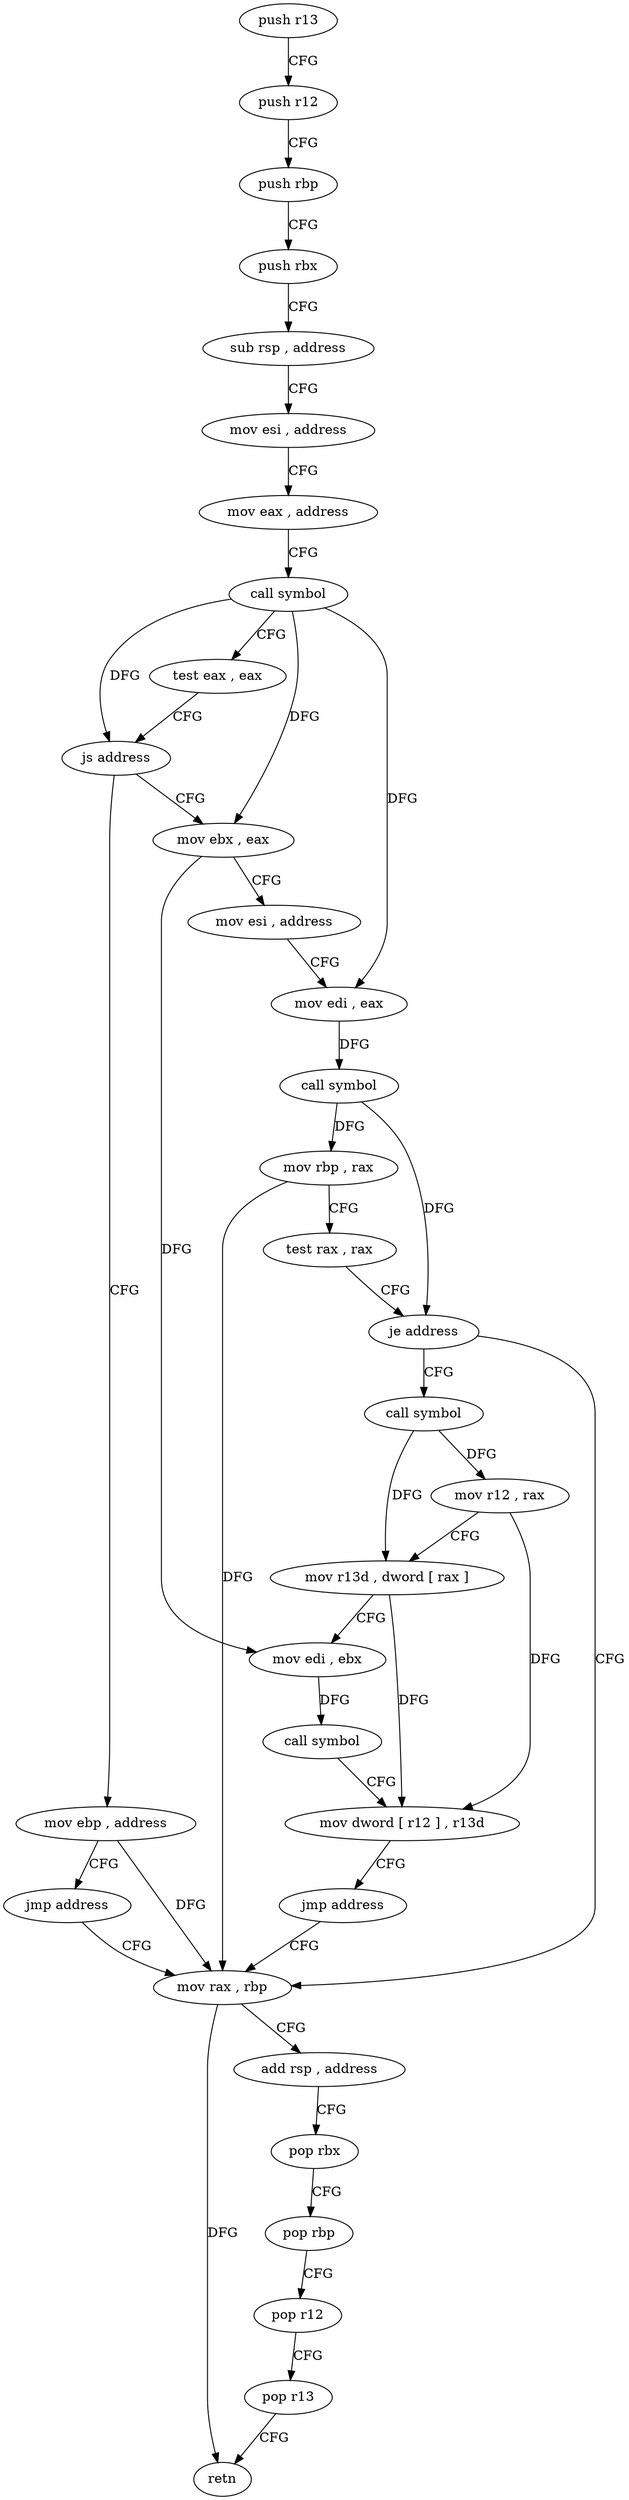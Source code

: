 digraph "func" {
"4206970" [label = "push r13" ]
"4206972" [label = "push r12" ]
"4206974" [label = "push rbp" ]
"4206975" [label = "push rbx" ]
"4206976" [label = "sub rsp , address" ]
"4206980" [label = "mov esi , address" ]
"4206985" [label = "mov eax , address" ]
"4206990" [label = "call symbol" ]
"4206995" [label = "test eax , eax" ]
"4206997" [label = "js address" ]
"4207059" [label = "mov ebp , address" ]
"4206999" [label = "mov ebx , eax" ]
"4207064" [label = "jmp address" ]
"4207021" [label = "mov rax , rbp" ]
"4207001" [label = "mov esi , address" ]
"4207006" [label = "mov edi , eax" ]
"4207008" [label = "call symbol" ]
"4207013" [label = "mov rbp , rax" ]
"4207016" [label = "test rax , rax" ]
"4207019" [label = "je address" ]
"4207035" [label = "call symbol" ]
"4207024" [label = "add rsp , address" ]
"4207028" [label = "pop rbx" ]
"4207029" [label = "pop rbp" ]
"4207030" [label = "pop r12" ]
"4207032" [label = "pop r13" ]
"4207034" [label = "retn" ]
"4207040" [label = "mov r12 , rax" ]
"4207043" [label = "mov r13d , dword [ rax ]" ]
"4207046" [label = "mov edi , ebx" ]
"4207048" [label = "call symbol" ]
"4207053" [label = "mov dword [ r12 ] , r13d" ]
"4207057" [label = "jmp address" ]
"4206970" -> "4206972" [ label = "CFG" ]
"4206972" -> "4206974" [ label = "CFG" ]
"4206974" -> "4206975" [ label = "CFG" ]
"4206975" -> "4206976" [ label = "CFG" ]
"4206976" -> "4206980" [ label = "CFG" ]
"4206980" -> "4206985" [ label = "CFG" ]
"4206985" -> "4206990" [ label = "CFG" ]
"4206990" -> "4206995" [ label = "CFG" ]
"4206990" -> "4206997" [ label = "DFG" ]
"4206990" -> "4206999" [ label = "DFG" ]
"4206990" -> "4207006" [ label = "DFG" ]
"4206995" -> "4206997" [ label = "CFG" ]
"4206997" -> "4207059" [ label = "CFG" ]
"4206997" -> "4206999" [ label = "CFG" ]
"4207059" -> "4207064" [ label = "CFG" ]
"4207059" -> "4207021" [ label = "DFG" ]
"4206999" -> "4207001" [ label = "CFG" ]
"4206999" -> "4207046" [ label = "DFG" ]
"4207064" -> "4207021" [ label = "CFG" ]
"4207021" -> "4207024" [ label = "CFG" ]
"4207021" -> "4207034" [ label = "DFG" ]
"4207001" -> "4207006" [ label = "CFG" ]
"4207006" -> "4207008" [ label = "DFG" ]
"4207008" -> "4207013" [ label = "DFG" ]
"4207008" -> "4207019" [ label = "DFG" ]
"4207013" -> "4207016" [ label = "CFG" ]
"4207013" -> "4207021" [ label = "DFG" ]
"4207016" -> "4207019" [ label = "CFG" ]
"4207019" -> "4207035" [ label = "CFG" ]
"4207019" -> "4207021" [ label = "CFG" ]
"4207035" -> "4207040" [ label = "DFG" ]
"4207035" -> "4207043" [ label = "DFG" ]
"4207024" -> "4207028" [ label = "CFG" ]
"4207028" -> "4207029" [ label = "CFG" ]
"4207029" -> "4207030" [ label = "CFG" ]
"4207030" -> "4207032" [ label = "CFG" ]
"4207032" -> "4207034" [ label = "CFG" ]
"4207040" -> "4207043" [ label = "CFG" ]
"4207040" -> "4207053" [ label = "DFG" ]
"4207043" -> "4207046" [ label = "CFG" ]
"4207043" -> "4207053" [ label = "DFG" ]
"4207046" -> "4207048" [ label = "DFG" ]
"4207048" -> "4207053" [ label = "CFG" ]
"4207053" -> "4207057" [ label = "CFG" ]
"4207057" -> "4207021" [ label = "CFG" ]
}
